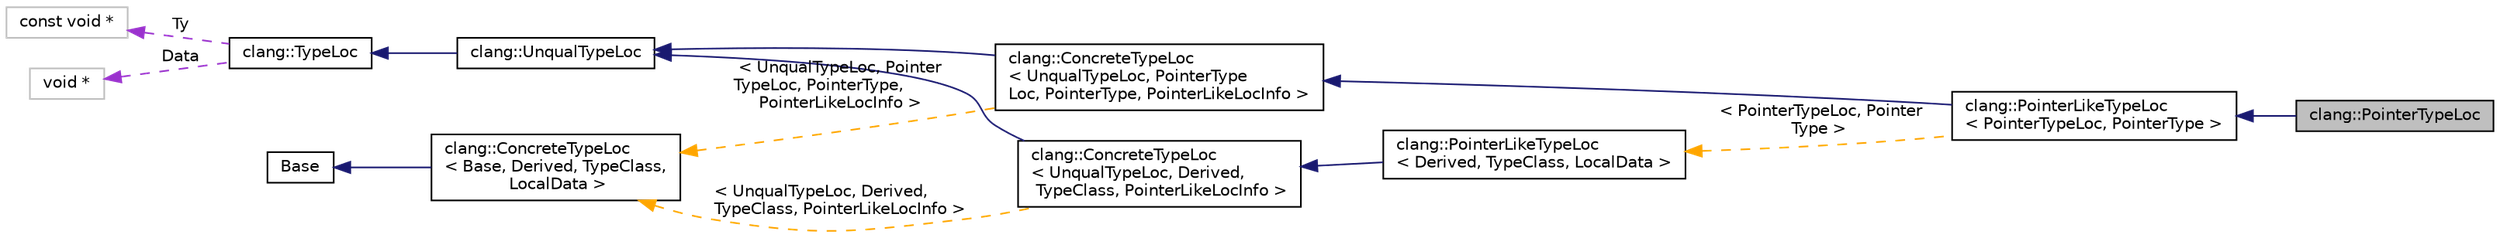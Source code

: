 digraph "clang::PointerTypeLoc"
{
 // LATEX_PDF_SIZE
  bgcolor="transparent";
  edge [fontname="Helvetica",fontsize="10",labelfontname="Helvetica",labelfontsize="10"];
  node [fontname="Helvetica",fontsize="10",shape=record];
  rankdir="LR";
  Node1 [label="clang::PointerTypeLoc",height=0.2,width=0.4,color="black", fillcolor="grey75", style="filled", fontcolor="black",tooltip="Wrapper for source info for pointers."];
  Node2 -> Node1 [dir="back",color="midnightblue",fontsize="10",style="solid",fontname="Helvetica"];
  Node2 [label="clang::PointerLikeTypeLoc\l\< PointerTypeLoc, PointerType \>",height=0.2,width=0.4,color="black",URL="$classclang_1_1PointerLikeTypeLoc.html",tooltip=" "];
  Node3 -> Node2 [dir="back",color="midnightblue",fontsize="10",style="solid",fontname="Helvetica"];
  Node3 [label="clang::ConcreteTypeLoc\l\< UnqualTypeLoc, PointerType\lLoc, PointerType, PointerLikeLocInfo \>",height=0.2,width=0.4,color="black",URL="$classclang_1_1ConcreteTypeLoc.html",tooltip=" "];
  Node4 -> Node3 [dir="back",color="midnightblue",fontsize="10",style="solid",fontname="Helvetica"];
  Node4 [label="clang::UnqualTypeLoc",height=0.2,width=0.4,color="black",URL="$classclang_1_1UnqualTypeLoc.html",tooltip="Wrapper of type source information for a type with no direct qualifiers."];
  Node5 -> Node4 [dir="back",color="midnightblue",fontsize="10",style="solid",fontname="Helvetica"];
  Node5 [label="clang::TypeLoc",height=0.2,width=0.4,color="black",URL="$classclang_1_1TypeLoc.html",tooltip="Base wrapper for a particular \"section\" of type source info."];
  Node6 -> Node5 [dir="back",color="darkorchid3",fontsize="10",style="dashed",label=" Ty" ,fontname="Helvetica"];
  Node6 [label="const void *",height=0.2,width=0.4,color="grey75",tooltip=" "];
  Node7 -> Node5 [dir="back",color="darkorchid3",fontsize="10",style="dashed",label=" Data" ,fontname="Helvetica"];
  Node7 [label="void *",height=0.2,width=0.4,color="grey75",tooltip=" "];
  Node8 -> Node3 [dir="back",color="orange",fontsize="10",style="dashed",label=" \< UnqualTypeLoc, Pointer\lTypeLoc, PointerType,\l PointerLikeLocInfo \>" ,fontname="Helvetica"];
  Node8 [label="clang::ConcreteTypeLoc\l\< Base, Derived, TypeClass,\l LocalData \>",height=0.2,width=0.4,color="black",URL="$classclang_1_1ConcreteTypeLoc.html",tooltip="A metaprogramming base class for TypeLoc classes which correspond to a particular Type subclass."];
  Node9 -> Node8 [dir="back",color="midnightblue",fontsize="10",style="solid",fontname="Helvetica"];
  Node9 [label="Base",height=0.2,width=0.4,color="black",URL="$classBase.html",tooltip=" "];
  Node10 -> Node2 [dir="back",color="orange",fontsize="10",style="dashed",label=" \< PointerTypeLoc, Pointer\lType \>" ,fontname="Helvetica"];
  Node10 [label="clang::PointerLikeTypeLoc\l\< Derived, TypeClass, LocalData \>",height=0.2,width=0.4,color="black",URL="$classclang_1_1PointerLikeTypeLoc.html",tooltip="A base class for."];
  Node11 -> Node10 [dir="back",color="midnightblue",fontsize="10",style="solid",fontname="Helvetica"];
  Node11 [label="clang::ConcreteTypeLoc\l\< UnqualTypeLoc, Derived,\l TypeClass, PointerLikeLocInfo \>",height=0.2,width=0.4,color="black",URL="$classclang_1_1ConcreteTypeLoc.html",tooltip=" "];
  Node4 -> Node11 [dir="back",color="midnightblue",fontsize="10",style="solid",fontname="Helvetica"];
  Node8 -> Node11 [dir="back",color="orange",fontsize="10",style="dashed",label=" \< UnqualTypeLoc, Derived,\l TypeClass, PointerLikeLocInfo \>" ,fontname="Helvetica"];
}
